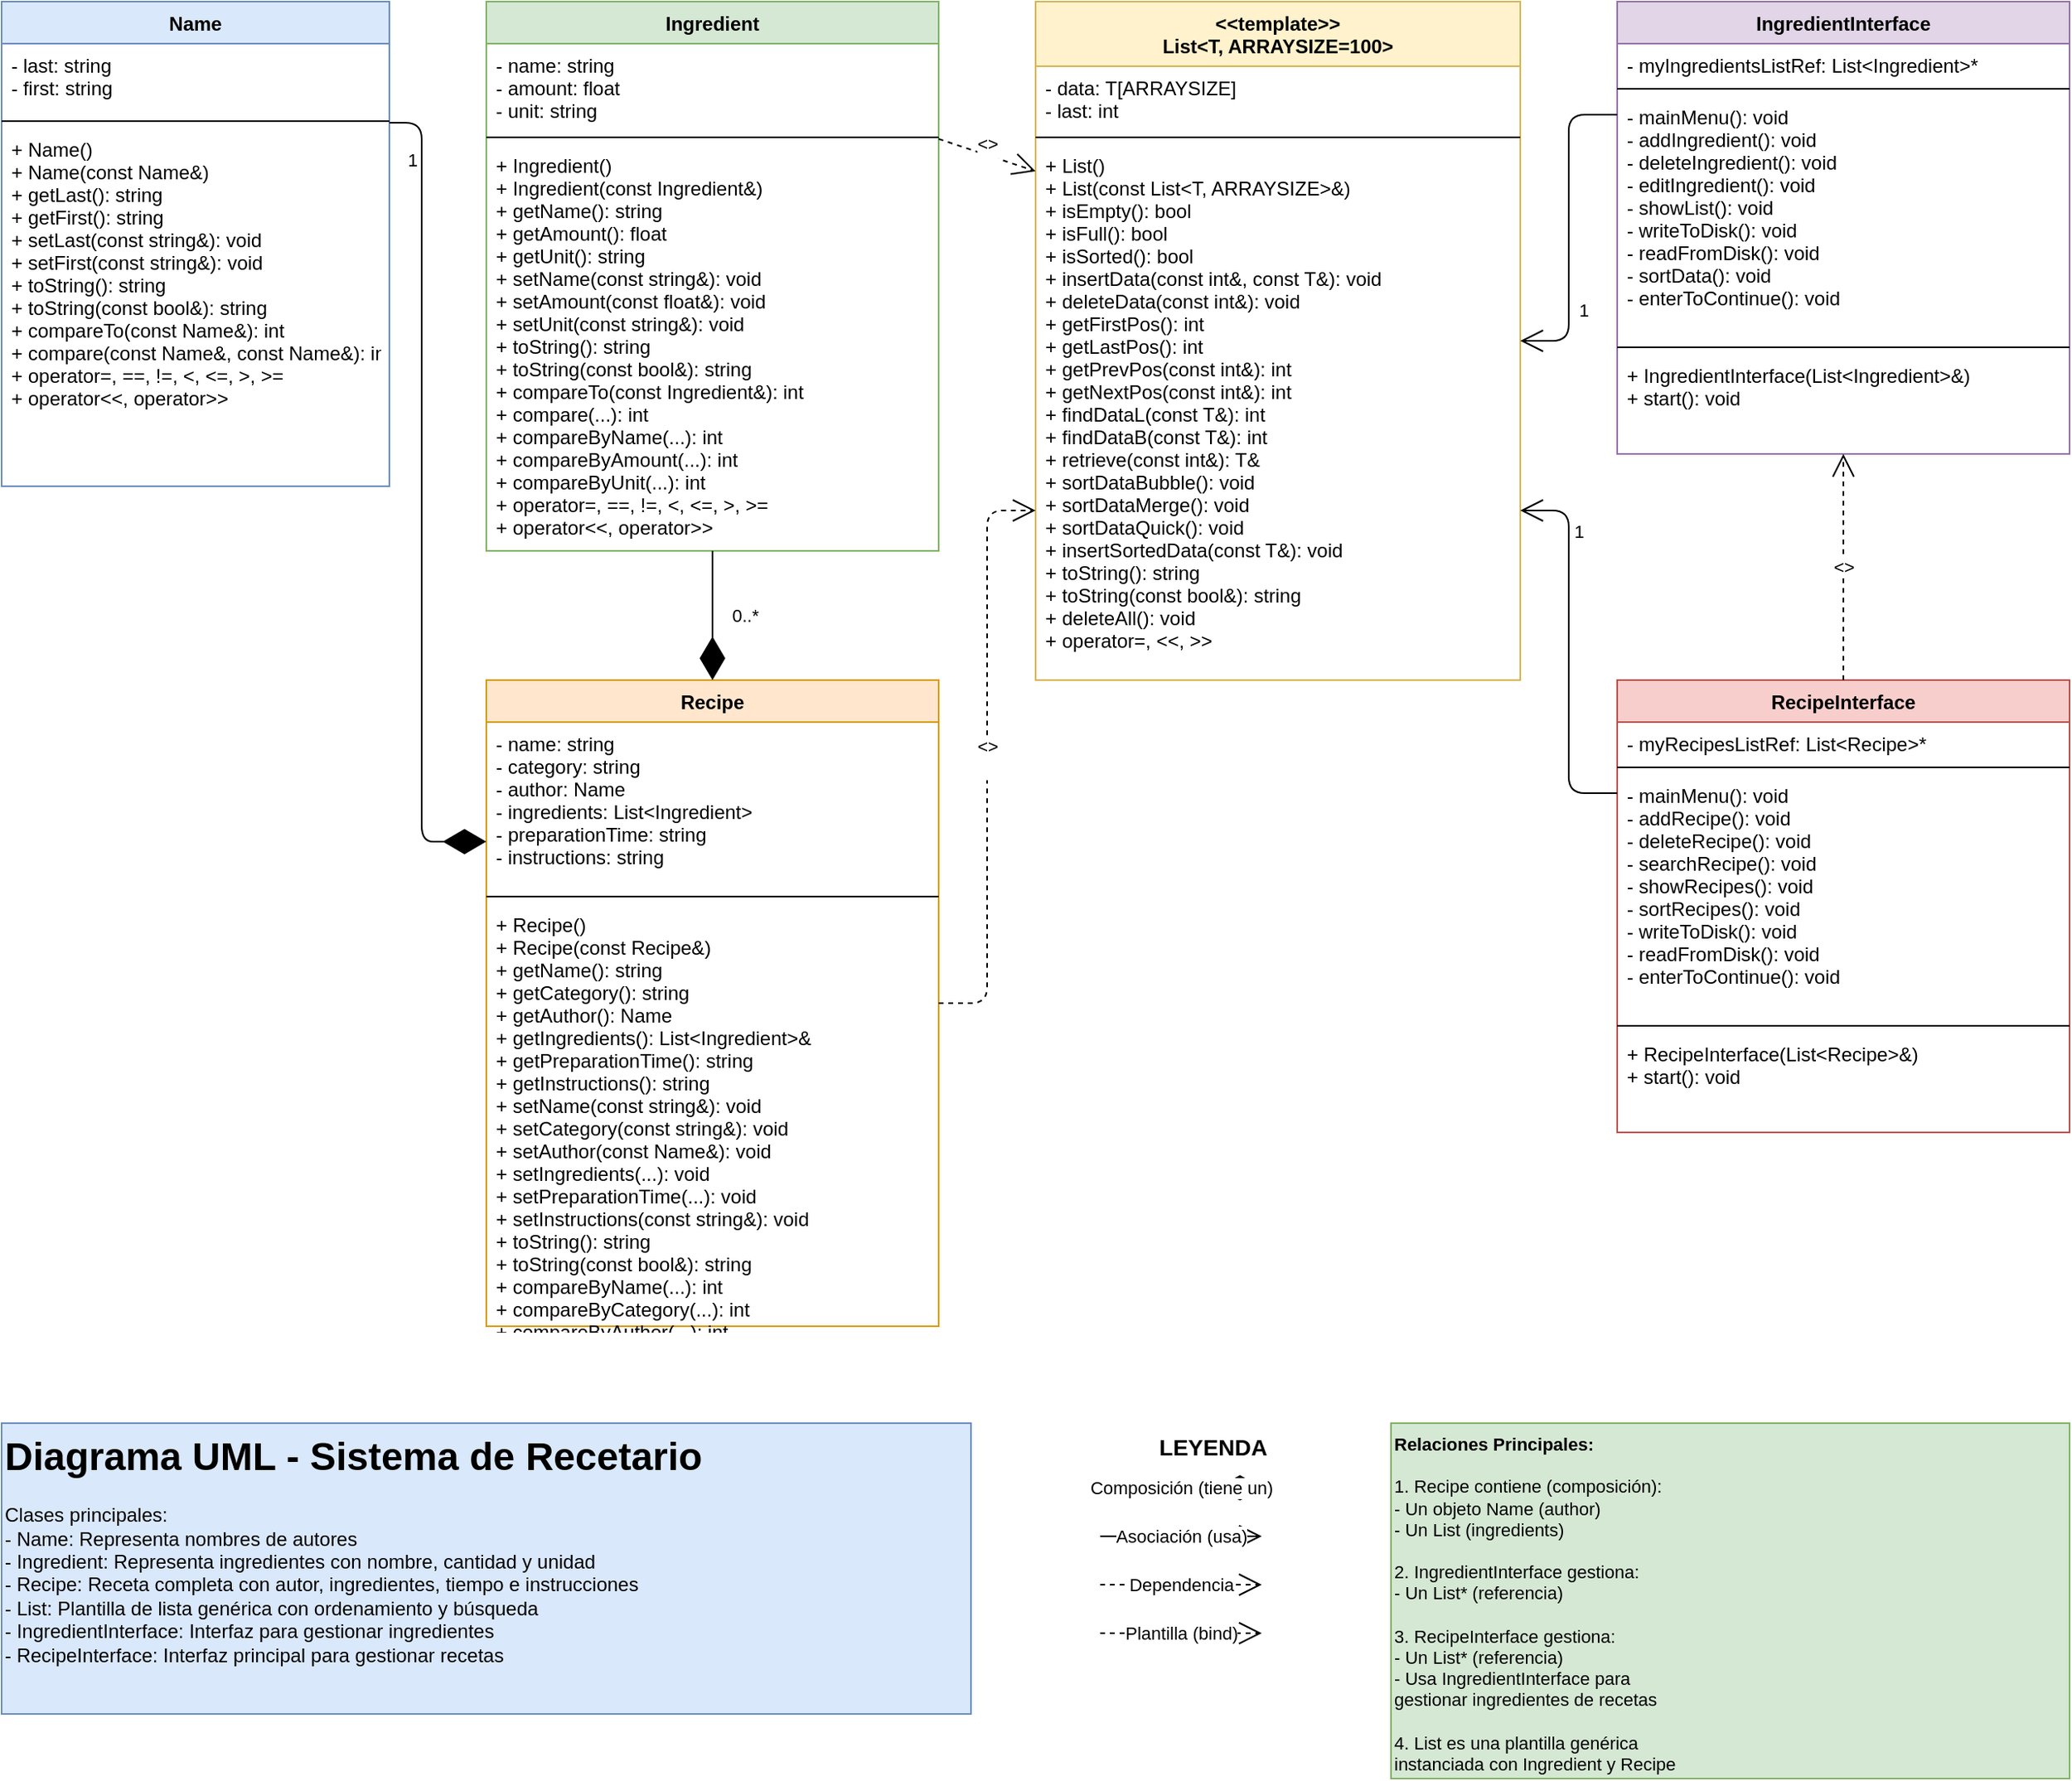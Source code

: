 <mxfile version="28.2.5">
  <diagram id="C5RBs43oDa-KdzZeNtuy" name="Page-1">
    <mxGraphModel dx="1678" dy="1058" grid="1" gridSize="10" guides="1" tooltips="1" connect="1" arrows="1" fold="1" page="1" pageScale="1" pageWidth="1600" pageHeight="1400" math="0" shadow="0">
      <root>
        <mxCell id="WIyWlLk6GJQsqaUBKTNV-0" />
        <mxCell id="WIyWlLk6GJQsqaUBKTNV-1" parent="WIyWlLk6GJQsqaUBKTNV-0" />
        <mxCell id="Name-1" value="Name" style="swimlane;fontStyle=1;align=center;verticalAlign=top;childLayout=stackLayout;horizontal=1;startSize=26;horizontalStack=0;resizeParent=1;resizeParentMax=0;resizeLast=0;collapsible=1;marginBottom=0;fillColor=#dae8fc;strokeColor=#6c8ebf;" parent="WIyWlLk6GJQsqaUBKTNV-1" vertex="1">
          <mxGeometry x="40" y="40" width="240" height="300" as="geometry" />
        </mxCell>
        <mxCell id="Name-2" value="- last: string&#xa;- first: string" style="text;strokeColor=none;fillColor=none;align=left;verticalAlign=top;spacingLeft=4;spacingRight=4;overflow=hidden;rotatable=0;points=[[0,0.5],[1,0.5]];portConstraint=eastwest;" parent="Name-1" vertex="1">
          <mxGeometry y="26" width="240" height="44" as="geometry" />
        </mxCell>
        <mxCell id="Name-3" value="" style="line;strokeWidth=1;fillColor=none;align=left;verticalAlign=middle;spacingTop=-1;spacingLeft=3;spacingRight=3;rotatable=0;labelPosition=right;points=[];portConstraint=eastwest;" parent="Name-1" vertex="1">
          <mxGeometry y="70" width="240" height="8" as="geometry" />
        </mxCell>
        <mxCell id="Name-4" value="+ Name()&#xa;+ Name(const Name&amp;)&#xa;+ getLast(): string&#xa;+ getFirst(): string&#xa;+ setLast(const string&amp;): void&#xa;+ setFirst(const string&amp;): void&#xa;+ toString(): string&#xa;+ toString(const bool&amp;): string&#xa;+ compareTo(const Name&amp;): int&#xa;+ compare(const Name&amp;, const Name&amp;): int&#xa;+ operator=, ==, !=, &lt;, &lt;=, &gt;, &gt;=&#xa;+ operator&lt;&lt;, operator&gt;&gt;" style="text;strokeColor=none;fillColor=none;align=left;verticalAlign=top;spacingLeft=4;spacingRight=4;overflow=hidden;rotatable=0;points=[[0,0.5],[1,0.5]];portConstraint=eastwest;" parent="Name-1" vertex="1">
          <mxGeometry y="78" width="240" height="222" as="geometry" />
        </mxCell>
        <mxCell id="Ingredient-1" value="Ingredient" style="swimlane;fontStyle=1;align=center;verticalAlign=top;childLayout=stackLayout;horizontal=1;startSize=26;horizontalStack=0;resizeParent=1;resizeParentMax=0;resizeLast=0;collapsible=1;marginBottom=0;fillColor=#d5e8d4;strokeColor=#82b366;" parent="WIyWlLk6GJQsqaUBKTNV-1" vertex="1">
          <mxGeometry x="340" y="40" width="280" height="340" as="geometry" />
        </mxCell>
        <mxCell id="Ingredient-2" value="- name: string&#xa;- amount: float&#xa;- unit: string" style="text;strokeColor=none;fillColor=none;align=left;verticalAlign=top;spacingLeft=4;spacingRight=4;overflow=hidden;rotatable=0;points=[[0,0.5],[1,0.5]];portConstraint=eastwest;" parent="Ingredient-1" vertex="1">
          <mxGeometry y="26" width="280" height="54" as="geometry" />
        </mxCell>
        <mxCell id="Ingredient-3" value="" style="line;strokeWidth=1;fillColor=none;align=left;verticalAlign=middle;spacingTop=-1;spacingLeft=3;spacingRight=3;rotatable=0;labelPosition=right;points=[];portConstraint=eastwest;" parent="Ingredient-1" vertex="1">
          <mxGeometry y="80" width="280" height="8" as="geometry" />
        </mxCell>
        <mxCell id="Ingredient-4" value="+ Ingredient()&#xa;+ Ingredient(const Ingredient&amp;)&#xa;+ getName(): string&#xa;+ getAmount(): float&#xa;+ getUnit(): string&#xa;+ setName(const string&amp;): void&#xa;+ setAmount(const float&amp;): void&#xa;+ setUnit(const string&amp;): void&#xa;+ toString(): string&#xa;+ toString(const bool&amp;): string&#xa;+ compareTo(const Ingredient&amp;): int&#xa;+ compare(...): int&#xa;+ compareByName(...): int&#xa;+ compareByAmount(...): int&#xa;+ compareByUnit(...): int&#xa;+ operator=, ==, !=, &lt;, &lt;=, &gt;, &gt;=&#xa;+ operator&lt;&lt;, operator&gt;&gt;" style="text;strokeColor=none;fillColor=none;align=left;verticalAlign=top;spacingLeft=4;spacingRight=4;overflow=hidden;rotatable=0;points=[[0,0.5],[1,0.5]];portConstraint=eastwest;" parent="Ingredient-1" vertex="1">
          <mxGeometry y="88" width="280" height="252" as="geometry" />
        </mxCell>
        <mxCell id="List-1" value="&lt;&lt;template&gt;&gt;&#xa;List&lt;T, ARRAYSIZE=100&gt;" style="swimlane;fontStyle=1;align=center;verticalAlign=top;childLayout=stackLayout;horizontal=1;startSize=40;horizontalStack=0;resizeParent=1;resizeParentMax=0;resizeLast=0;collapsible=1;marginBottom=0;fillColor=#fff2cc;strokeColor=#d6b656;" parent="WIyWlLk6GJQsqaUBKTNV-1" vertex="1">
          <mxGeometry x="680" y="40" width="300" height="420" as="geometry" />
        </mxCell>
        <mxCell id="List-2" value="- data: T[ARRAYSIZE]&#xa;- last: int" style="text;strokeColor=none;fillColor=none;align=left;verticalAlign=top;spacingLeft=4;spacingRight=4;overflow=hidden;rotatable=0;points=[[0,0.5],[1,0.5]];portConstraint=eastwest;" parent="List-1" vertex="1">
          <mxGeometry y="40" width="300" height="40" as="geometry" />
        </mxCell>
        <mxCell id="List-3" value="" style="line;strokeWidth=1;fillColor=none;align=left;verticalAlign=middle;spacingTop=-1;spacingLeft=3;spacingRight=3;rotatable=0;labelPosition=right;points=[];portConstraint=eastwest;" parent="List-1" vertex="1">
          <mxGeometry y="80" width="300" height="8" as="geometry" />
        </mxCell>
        <mxCell id="List-4" value="+ List()&#xa;+ List(const List&lt;T, ARRAYSIZE&gt;&amp;)&#xa;+ isEmpty(): bool&#xa;+ isFull(): bool&#xa;+ isSorted(): bool&#xa;+ insertData(const int&amp;, const T&amp;): void&#xa;+ deleteData(const int&amp;): void&#xa;+ getFirstPos(): int&#xa;+ getLastPos(): int&#xa;+ getPrevPos(const int&amp;): int&#xa;+ getNextPos(const int&amp;): int&#xa;+ findDataL(const T&amp;): int&#xa;+ findDataB(const T&amp;): int&#xa;+ retrieve(const int&amp;): T&amp;&#xa;+ sortDataBubble(): void&#xa;+ sortDataMerge(): void&#xa;+ sortDataQuick(): void&#xa;+ insertSortedData(const T&amp;): void&#xa;+ toString(): string&#xa;+ toString(const bool&amp;): string&#xa;+ deleteAll(): void&#xa;+ operator=, &lt;&lt;, &gt;&gt;" style="text;strokeColor=none;fillColor=none;align=left;verticalAlign=top;spacingLeft=4;spacingRight=4;overflow=hidden;rotatable=0;points=[[0,0.5],[1,0.5]];portConstraint=eastwest;" parent="List-1" vertex="1">
          <mxGeometry y="88" width="300" height="332" as="geometry" />
        </mxCell>
        <mxCell id="Recipe-1" value="Recipe" style="swimlane;fontStyle=1;align=center;verticalAlign=top;childLayout=stackLayout;horizontal=1;startSize=26;horizontalStack=0;resizeParent=1;resizeParentMax=0;resizeLast=0;collapsible=1;marginBottom=0;fillColor=#ffe6cc;strokeColor=#d79b00;" parent="WIyWlLk6GJQsqaUBKTNV-1" vertex="1">
          <mxGeometry x="340" y="460" width="280" height="400" as="geometry" />
        </mxCell>
        <mxCell id="Recipe-2" value="- name: string&#xa;- category: string&#xa;- author: Name&#xa;- ingredients: List&lt;Ingredient&gt;&#xa;- preparationTime: string&#xa;- instructions: string" style="text;strokeColor=none;fillColor=none;align=left;verticalAlign=top;spacingLeft=4;spacingRight=4;overflow=hidden;rotatable=0;points=[[0,0.5],[1,0.5]];portConstraint=eastwest;" parent="Recipe-1" vertex="1">
          <mxGeometry y="26" width="280" height="104" as="geometry" />
        </mxCell>
        <mxCell id="Recipe-3" value="" style="line;strokeWidth=1;fillColor=none;align=left;verticalAlign=middle;spacingTop=-1;spacingLeft=3;spacingRight=3;rotatable=0;labelPosition=right;points=[];portConstraint=eastwest;" parent="Recipe-1" vertex="1">
          <mxGeometry y="130" width="280" height="8" as="geometry" />
        </mxCell>
        <mxCell id="Recipe-4" value="+ Recipe()&#xa;+ Recipe(const Recipe&amp;)&#xa;+ getName(): string&#xa;+ getCategory(): string&#xa;+ getAuthor(): Name&#xa;+ getIngredients(): List&lt;Ingredient&gt;&amp;&#xa;+ getPreparationTime(): string&#xa;+ getInstructions(): string&#xa;+ setName(const string&amp;): void&#xa;+ setCategory(const string&amp;): void&#xa;+ setAuthor(const Name&amp;): void&#xa;+ setIngredients(...): void&#xa;+ setPreparationTime(...): void&#xa;+ setInstructions(const string&amp;): void&#xa;+ toString(): string&#xa;+ toString(const bool&amp;): string&#xa;+ compareByName(...): int&#xa;+ compareByCategory(...): int&#xa;+ compareByAuthor(...): int&#xa;+ operator=, ==, !=, &lt;, &lt;=, &gt;, &gt;=&#xa;+ operator&lt;&lt;, operator&gt;&gt;" style="text;strokeColor=none;fillColor=none;align=left;verticalAlign=top;spacingLeft=4;spacingRight=4;overflow=hidden;rotatable=0;points=[[0,0.5],[1,0.5]];portConstraint=eastwest;" parent="Recipe-1" vertex="1">
          <mxGeometry y="138" width="280" height="262" as="geometry" />
        </mxCell>
        <mxCell id="IngInterface-1" value="IngredientInterface" style="swimlane;fontStyle=1;align=center;verticalAlign=top;childLayout=stackLayout;horizontal=1;startSize=26;horizontalStack=0;resizeParent=1;resizeParentMax=0;resizeLast=0;collapsible=1;marginBottom=0;fillColor=#e1d5e7;strokeColor=#9673a6;" parent="WIyWlLk6GJQsqaUBKTNV-1" vertex="1">
          <mxGeometry x="1040" y="40" width="280" height="280" as="geometry" />
        </mxCell>
        <mxCell id="IngInterface-2" value="- myIngredientsListRef: List&lt;Ingredient&gt;*" style="text;strokeColor=none;fillColor=none;align=left;verticalAlign=top;spacingLeft=4;spacingRight=4;overflow=hidden;rotatable=0;points=[[0,0.5],[1,0.5]];portConstraint=eastwest;" parent="IngInterface-1" vertex="1">
          <mxGeometry y="26" width="280" height="24" as="geometry" />
        </mxCell>
        <mxCell id="IngInterface-3" value="" style="line;strokeWidth=1;fillColor=none;align=left;verticalAlign=middle;spacingTop=-1;spacingLeft=3;spacingRight=3;rotatable=0;labelPosition=right;points=[];portConstraint=eastwest;" parent="IngInterface-1" vertex="1">
          <mxGeometry y="50" width="280" height="8" as="geometry" />
        </mxCell>
        <mxCell id="IngInterface-4" value="- mainMenu(): void&#xa;- addIngredient(): void&#xa;- deleteIngredient(): void&#xa;- editIngredient(): void&#xa;- showList(): void&#xa;- writeToDisk(): void&#xa;- readFromDisk(): void&#xa;- sortData(): void&#xa;- enterToContinue(): void" style="text;strokeColor=none;fillColor=none;align=left;verticalAlign=top;spacingLeft=4;spacingRight=4;overflow=hidden;rotatable=0;points=[[0,0.5],[1,0.5]];portConstraint=eastwest;" parent="IngInterface-1" vertex="1">
          <mxGeometry y="58" width="280" height="152" as="geometry" />
        </mxCell>
        <mxCell id="IngInterface-5" value="" style="line;strokeWidth=1;fillColor=none;align=left;verticalAlign=middle;spacingTop=-1;spacingLeft=3;spacingRight=3;rotatable=0;labelPosition=right;points=[];portConstraint=eastwest;" parent="IngInterface-1" vertex="1">
          <mxGeometry y="210" width="280" height="8" as="geometry" />
        </mxCell>
        <mxCell id="IngInterface-6" value="+ IngredientInterface(List&lt;Ingredient&gt;&amp;)&#xa;+ start(): void" style="text;strokeColor=none;fillColor=none;align=left;verticalAlign=top;spacingLeft=4;spacingRight=4;overflow=hidden;rotatable=0;points=[[0,0.5],[1,0.5]];portConstraint=eastwest;" parent="IngInterface-1" vertex="1">
          <mxGeometry y="218" width="280" height="62" as="geometry" />
        </mxCell>
        <mxCell id="RecInterface-1" value="RecipeInterface" style="swimlane;fontStyle=1;align=center;verticalAlign=top;childLayout=stackLayout;horizontal=1;startSize=26;horizontalStack=0;resizeParent=1;resizeParentMax=0;resizeLast=0;collapsible=1;marginBottom=0;fillColor=#f8cecc;strokeColor=#b85450;" parent="WIyWlLk6GJQsqaUBKTNV-1" vertex="1">
          <mxGeometry x="1040" y="460" width="280" height="280" as="geometry" />
        </mxCell>
        <mxCell id="RecInterface-2" value="- myRecipesListRef: List&lt;Recipe&gt;*" style="text;strokeColor=none;fillColor=none;align=left;verticalAlign=top;spacingLeft=4;spacingRight=4;overflow=hidden;rotatable=0;points=[[0,0.5],[1,0.5]];portConstraint=eastwest;" parent="RecInterface-1" vertex="1">
          <mxGeometry y="26" width="280" height="24" as="geometry" />
        </mxCell>
        <mxCell id="RecInterface-3" value="" style="line;strokeWidth=1;fillColor=none;align=left;verticalAlign=middle;spacingTop=-1;spacingLeft=3;spacingRight=3;rotatable=0;labelPosition=right;points=[];portConstraint=eastwest;" parent="RecInterface-1" vertex="1">
          <mxGeometry y="50" width="280" height="8" as="geometry" />
        </mxCell>
        <mxCell id="RecInterface-4" value="- mainMenu(): void&#xa;- addRecipe(): void&#xa;- deleteRecipe(): void&#xa;- searchRecipe(): void&#xa;- showRecipes(): void&#xa;- sortRecipes(): void&#xa;- writeToDisk(): void&#xa;- readFromDisk(): void&#xa;- enterToContinue(): void" style="text;strokeColor=none;fillColor=none;align=left;verticalAlign=top;spacingLeft=4;spacingRight=4;overflow=hidden;rotatable=0;points=[[0,0.5],[1,0.5]];portConstraint=eastwest;" parent="RecInterface-1" vertex="1">
          <mxGeometry y="58" width="280" height="152" as="geometry" />
        </mxCell>
        <mxCell id="RecInterface-5" value="" style="line;strokeWidth=1;fillColor=none;align=left;verticalAlign=middle;spacingTop=-1;spacingLeft=3;spacingRight=3;rotatable=0;labelPosition=right;points=[];portConstraint=eastwest;" parent="RecInterface-1" vertex="1">
          <mxGeometry y="210" width="280" height="8" as="geometry" />
        </mxCell>
        <mxCell id="RecInterface-6" value="+ RecipeInterface(List&lt;Recipe&gt;&amp;)&#xa;+ start(): void" style="text;strokeColor=none;fillColor=none;align=left;verticalAlign=top;spacingLeft=4;spacingRight=4;overflow=hidden;rotatable=0;points=[[0,0.5],[1,0.5]];portConstraint=eastwest;" parent="RecInterface-1" vertex="1">
          <mxGeometry y="218" width="280" height="62" as="geometry" />
        </mxCell>
        <mxCell id="edge1" value="" style="endArrow=diamondThin;endFill=1;endSize=24;html=1;exitX=1;exitY=0.25;exitDx=0;exitDy=0;entryX=0;entryY=0.25;entryDx=0;entryDy=0;" parent="WIyWlLk6GJQsqaUBKTNV-1" source="Name-1" target="Recipe-1" edge="1">
          <mxGeometry width="160" relative="1" as="geometry">
            <mxPoint x="280" y="180" as="sourcePoint" />
            <mxPoint x="340" y="580" as="targetPoint" />
            <Array as="points">
              <mxPoint x="300" y="115" />
              <mxPoint x="300" y="560" />
            </Array>
          </mxGeometry>
        </mxCell>
        <mxCell id="edge1-label" value="1" style="edgeLabel;html=1;align=center;verticalAlign=middle;resizable=0;points=[];" parent="edge1" vertex="1" connectable="0">
          <mxGeometry x="-0.8" y="2" relative="1" as="geometry">
            <mxPoint x="-8" y="-8" as="offset" />
          </mxGeometry>
        </mxCell>
        <mxCell id="edge2" value="" style="endArrow=diamondThin;endFill=1;endSize=24;html=1;exitX=0.5;exitY=1;exitDx=0;exitDy=0;entryX=0.5;entryY=0;entryDx=0;entryDy=0;" parent="WIyWlLk6GJQsqaUBKTNV-1" source="Ingredient-1" target="Recipe-1" edge="1">
          <mxGeometry width="160" relative="1" as="geometry">
            <mxPoint x="480" y="390" as="sourcePoint" />
            <mxPoint x="480" y="460" as="targetPoint" />
          </mxGeometry>
        </mxCell>
        <mxCell id="edge2-label" value="0..*" style="edgeLabel;html=1;align=center;verticalAlign=middle;resizable=0;points=[];" parent="edge2" vertex="1" connectable="0">
          <mxGeometry x="0.2" y="2" relative="1" as="geometry">
            <mxPoint x="18" y="-8" as="offset" />
          </mxGeometry>
        </mxCell>
        <mxCell id="edge3" value="&lt;&lt;bind&gt;&gt;&#xa;&lt;Ingredient&gt;" style="endArrow=open;endSize=12;dashed=1;html=1;exitX=1;exitY=0.25;exitDx=0;exitDy=0;entryX=0;entryY=0.25;entryDx=0;entryDy=0;" parent="WIyWlLk6GJQsqaUBKTNV-1" source="Ingredient-1" target="List-1" edge="1">
          <mxGeometry width="160" relative="1" as="geometry">
            <mxPoint x="620" y="120" as="sourcePoint" />
            <mxPoint x="680" y="120" as="targetPoint" />
          </mxGeometry>
        </mxCell>
        <mxCell id="edge4" value="&lt;&lt;bind&gt;&gt;&#xa;&lt;Recipe&gt;" style="endArrow=open;endSize=12;dashed=1;html=1;exitX=1;exitY=0.5;exitDx=0;exitDy=0;entryX=0;entryY=0.75;entryDx=0;entryDy=0;" parent="WIyWlLk6GJQsqaUBKTNV-1" source="Recipe-1" target="List-1" edge="1">
          <mxGeometry width="160" relative="1" as="geometry">
            <mxPoint x="620" y="660" as="sourcePoint" />
            <mxPoint x="680" y="380" as="targetPoint" />
            <Array as="points">
              <mxPoint x="650" y="660" />
              <mxPoint x="650" y="355" />
            </Array>
          </mxGeometry>
        </mxCell>
        <mxCell id="edge5" value="" style="endArrow=open;endFill=0;endSize=12;html=1;exitX=0;exitY=0.25;exitDx=0;exitDy=0;entryX=1;entryY=0.5;entryDx=0;entryDy=0;" parent="WIyWlLk6GJQsqaUBKTNV-1" source="IngInterface-1" target="List-1" edge="1">
          <mxGeometry width="160" relative="1" as="geometry">
            <mxPoint x="1040" y="110" as="sourcePoint" />
            <mxPoint x="980" y="230" as="targetPoint" />
            <Array as="points">
              <mxPoint x="1010" y="110" />
              <mxPoint x="1010" y="250" />
            </Array>
          </mxGeometry>
        </mxCell>
        <mxCell id="edge5-label" value="1" style="edgeLabel;html=1;align=center;verticalAlign=middle;resizable=0;points=[];" parent="edge5" vertex="1" connectable="0">
          <mxGeometry x="0.6" y="1" relative="1" as="geometry">
            <mxPoint x="8" y="-9" as="offset" />
          </mxGeometry>
        </mxCell>
        <mxCell id="edge6" value="" style="endArrow=open;endFill=0;endSize=12;html=1;exitX=0;exitY=0.25;exitDx=0;exitDy=0;entryX=1;entryY=0.75;entryDx=0;entryDy=0;" parent="WIyWlLk6GJQsqaUBKTNV-1" source="RecInterface-1" target="List-1" edge="1">
          <mxGeometry width="160" relative="1" as="geometry">
            <mxPoint x="1040" y="530" as="sourcePoint" />
            <mxPoint x="980" y="380" as="targetPoint" />
            <Array as="points">
              <mxPoint x="1010" y="530" />
              <mxPoint x="1010" y="355" />
            </Array>
          </mxGeometry>
        </mxCell>
        <mxCell id="edge6-label" value="1" style="edgeLabel;html=1;align=center;verticalAlign=middle;resizable=0;points=[];" parent="edge6" vertex="1" connectable="0">
          <mxGeometry x="0.7" y="2" relative="1" as="geometry">
            <mxPoint x="8" y="8" as="offset" />
          </mxGeometry>
        </mxCell>
        <mxCell id="edge7" value="&lt;&lt;uses&gt;&gt;" style="endArrow=open;endSize=12;dashed=1;html=1;exitX=0.5;exitY=0;exitDx=0;exitDy=0;entryX=0.5;entryY=1;entryDx=0;entryDy=0;" parent="WIyWlLk6GJQsqaUBKTNV-1" source="RecInterface-1" target="IngInterface-1" edge="1">
          <mxGeometry width="160" relative="1" as="geometry">
            <mxPoint x="1180" y="460" as="sourcePoint" />
            <mxPoint x="1180" y="320" as="targetPoint" />
          </mxGeometry>
        </mxCell>
        <mxCell id="title1" value="&lt;b style=&quot;font-size: 24px;&quot;&gt;Diagrama UML - Sistema de Recetario&lt;/b&gt;&#xa;&#xa;Clases principales:&#xa;- Name: Representa nombres de autores&#xa;- Ingredient: Representa ingredientes con nombre, cantidad y unidad&#xa;- Recipe: Receta completa con autor, ingredientes, tiempo e instrucciones&#xa;- List&lt;T&gt;: Plantilla de lista genérica con ordenamiento y búsqueda&#xa;- IngredientInterface: Interfaz para gestionar ingredientes&#xa;- RecipeInterface: Interfaz principal para gestionar recetas" style="text;html=1;strokeColor=#6c8ebf;fillColor=#dae8fc;align=left;verticalAlign=top;whiteSpace=wrap;rounded=0;fontSize=12;" parent="WIyWlLk6GJQsqaUBKTNV-1" vertex="1">
          <mxGeometry x="40" y="920" width="600" height="180" as="geometry" />
        </mxCell>
        <mxCell id="legend1" value="&lt;b&gt;LEYENDA&lt;/b&gt;" style="text;html=1;strokeColor=none;fillColor=none;align=center;verticalAlign=middle;whiteSpace=wrap;rounded=0;fontSize=14;fontStyle=1" parent="WIyWlLk6GJQsqaUBKTNV-1" vertex="1">
          <mxGeometry x="720" y="920" width="140" height="30" as="geometry" />
        </mxCell>
        <mxCell id="legend2" value="Composición (tiene un)" style="endArrow=diamondThin;endFill=1;endSize=24;html=1;" parent="WIyWlLk6GJQsqaUBKTNV-1" edge="1">
          <mxGeometry width="160" relative="1" as="geometry">
            <mxPoint x="720" y="960" as="sourcePoint" />
            <mxPoint x="820" y="960" as="targetPoint" />
          </mxGeometry>
        </mxCell>
        <mxCell id="legend3" value="Asociación (usa)" style="endArrow=open;endFill=0;endSize=12;html=1;" parent="WIyWlLk6GJQsqaUBKTNV-1" edge="1">
          <mxGeometry width="160" relative="1" as="geometry">
            <mxPoint x="720" y="990" as="sourcePoint" />
            <mxPoint x="820" y="990" as="targetPoint" />
          </mxGeometry>
        </mxCell>
        <mxCell id="legend4" value="Dependencia" style="endArrow=open;endSize=12;dashed=1;html=1;" parent="WIyWlLk6GJQsqaUBKTNV-1" edge="1">
          <mxGeometry width="160" relative="1" as="geometry">
            <mxPoint x="720" y="1020" as="sourcePoint" />
            <mxPoint x="820" y="1020" as="targetPoint" />
          </mxGeometry>
        </mxCell>
        <mxCell id="legend5" value="Plantilla (bind)" style="endArrow=open;endSize=12;dashed=1;html=1;" parent="WIyWlLk6GJQsqaUBKTNV-1" edge="1">
          <mxGeometry width="160" relative="1" as="geometry">
            <mxPoint x="720" y="1050" as="sourcePoint" />
            <mxPoint x="820" y="1050" as="targetPoint" />
          </mxGeometry>
        </mxCell>
        <mxCell id="note1" value="&lt;b&gt;Relaciones Principales:&lt;/b&gt;&#xa;&#xa;1. Recipe contiene (composición):&#xa;   - Un objeto Name (author)&#xa;   - Un List&lt;Ingredient&gt; (ingredients)&#xa;&#xa;2. IngredientInterface gestiona:&#xa;   - Un List&lt;Ingredient&gt;* (referencia)&#xa;&#xa;3. RecipeInterface gestiona:&#xa;   - Un List&lt;Recipe&gt;* (referencia)&#xa;   - Usa IngredientInterface para&#xa;     gestionar ingredientes de recetas&#xa;&#xa;4. List&lt;T&gt; es una plantilla genérica&#xa;   instanciada con Ingredient y Recipe" style="text;html=1;strokeColor=#82b366;fillColor=#d5e8d4;align=left;verticalAlign=top;whiteSpace=wrap;rounded=0;fontSize=11;" parent="WIyWlLk6GJQsqaUBKTNV-1" vertex="1">
          <mxGeometry x="900" y="920" width="420" height="220" as="geometry" />
        </mxCell>
      </root>
    </mxGraphModel>
  </diagram>
</mxfile>
